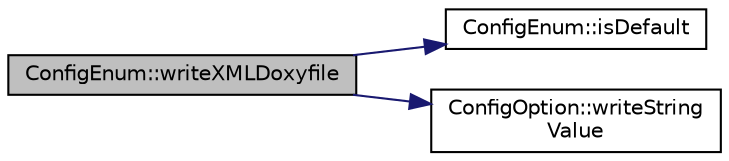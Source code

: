digraph "ConfigEnum::writeXMLDoxyfile"
{
 // LATEX_PDF_SIZE
  edge [fontname="Helvetica",fontsize="10",labelfontname="Helvetica",labelfontsize="10"];
  node [fontname="Helvetica",fontsize="10",shape=record];
  rankdir="LR";
  Node1 [label="ConfigEnum::writeXMLDoxyfile",height=0.2,width=0.4,color="black", fillcolor="grey75", style="filled", fontcolor="black",tooltip=" "];
  Node1 -> Node2 [color="midnightblue",fontsize="10",style="solid",fontname="Helvetica"];
  Node2 [label="ConfigEnum::isDefault",height=0.2,width=0.4,color="black", fillcolor="white", style="filled",URL="$classConfigEnum.html#a9aba2161750c21c36b11a30f19272b5e",tooltip=" "];
  Node1 -> Node3 [color="midnightblue",fontsize="10",style="solid",fontname="Helvetica"];
  Node3 [label="ConfigOption::writeString\lValue",height=0.2,width=0.4,color="black", fillcolor="white", style="filled",URL="$classConfigOption.html#ad429c027e06c526dbbc69d228c0a43f9",tooltip=" "];
}
